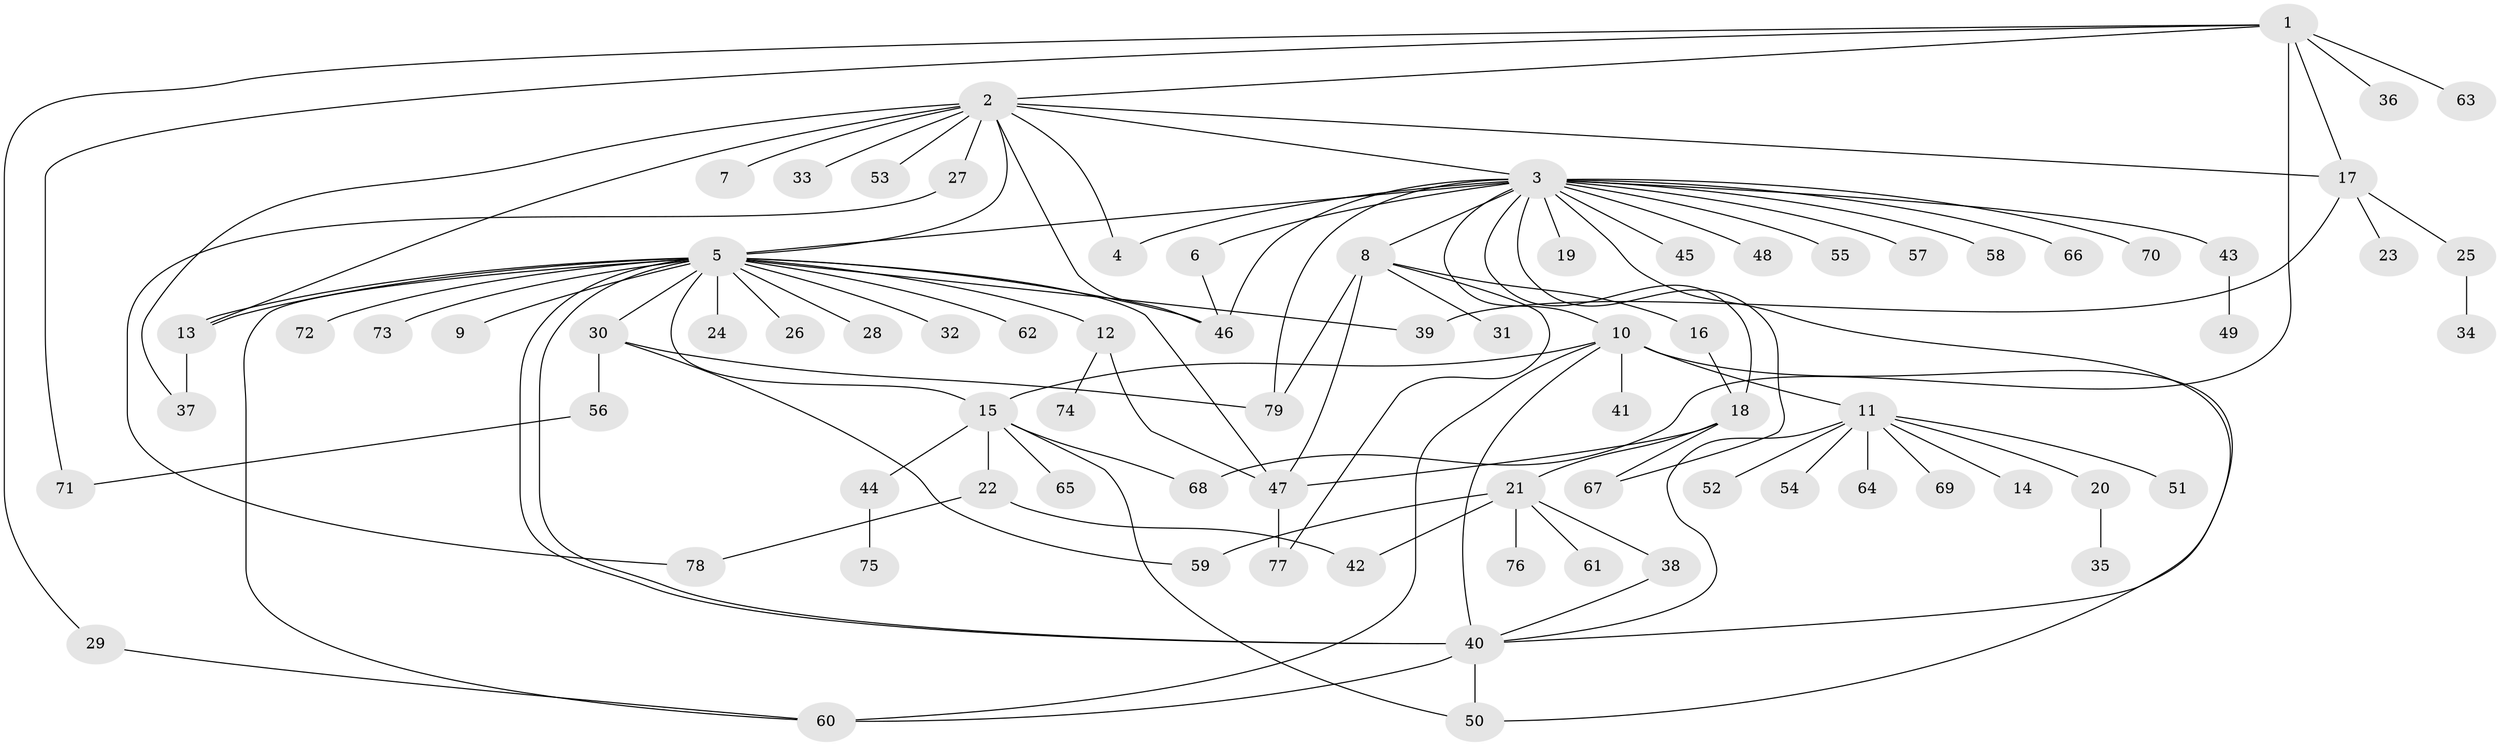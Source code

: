// Generated by graph-tools (version 1.1) at 2025/48/03/09/25 04:48:16]
// undirected, 79 vertices, 112 edges
graph export_dot {
graph [start="1"]
  node [color=gray90,style=filled];
  1;
  2;
  3;
  4;
  5;
  6;
  7;
  8;
  9;
  10;
  11;
  12;
  13;
  14;
  15;
  16;
  17;
  18;
  19;
  20;
  21;
  22;
  23;
  24;
  25;
  26;
  27;
  28;
  29;
  30;
  31;
  32;
  33;
  34;
  35;
  36;
  37;
  38;
  39;
  40;
  41;
  42;
  43;
  44;
  45;
  46;
  47;
  48;
  49;
  50;
  51;
  52;
  53;
  54;
  55;
  56;
  57;
  58;
  59;
  60;
  61;
  62;
  63;
  64;
  65;
  66;
  67;
  68;
  69;
  70;
  71;
  72;
  73;
  74;
  75;
  76;
  77;
  78;
  79;
  1 -- 2;
  1 -- 17;
  1 -- 29;
  1 -- 36;
  1 -- 63;
  1 -- 68;
  1 -- 71;
  2 -- 3;
  2 -- 4;
  2 -- 5;
  2 -- 7;
  2 -- 13;
  2 -- 17;
  2 -- 27;
  2 -- 33;
  2 -- 37;
  2 -- 46;
  2 -- 53;
  3 -- 4;
  3 -- 5;
  3 -- 6;
  3 -- 8;
  3 -- 10;
  3 -- 18;
  3 -- 19;
  3 -- 40;
  3 -- 43;
  3 -- 45;
  3 -- 46;
  3 -- 48;
  3 -- 55;
  3 -- 57;
  3 -- 58;
  3 -- 66;
  3 -- 67;
  3 -- 70;
  3 -- 79;
  5 -- 9;
  5 -- 12;
  5 -- 13;
  5 -- 13;
  5 -- 15;
  5 -- 24;
  5 -- 26;
  5 -- 28;
  5 -- 30;
  5 -- 32;
  5 -- 39;
  5 -- 40;
  5 -- 40;
  5 -- 46;
  5 -- 47;
  5 -- 60;
  5 -- 62;
  5 -- 72;
  5 -- 73;
  6 -- 46;
  8 -- 16;
  8 -- 31;
  8 -- 47;
  8 -- 77;
  8 -- 79;
  10 -- 11;
  10 -- 15;
  10 -- 40;
  10 -- 41;
  10 -- 50;
  10 -- 60;
  11 -- 14;
  11 -- 20;
  11 -- 40;
  11 -- 51;
  11 -- 52;
  11 -- 54;
  11 -- 64;
  11 -- 69;
  12 -- 47;
  12 -- 74;
  13 -- 37;
  15 -- 22;
  15 -- 44;
  15 -- 50;
  15 -- 65;
  15 -- 68;
  16 -- 18;
  17 -- 23;
  17 -- 25;
  17 -- 39;
  18 -- 21;
  18 -- 47;
  18 -- 67;
  20 -- 35;
  21 -- 38;
  21 -- 42;
  21 -- 59;
  21 -- 61;
  21 -- 76;
  22 -- 42;
  22 -- 78;
  25 -- 34;
  27 -- 78;
  29 -- 60;
  30 -- 56;
  30 -- 59;
  30 -- 79;
  38 -- 40;
  40 -- 50;
  40 -- 60;
  43 -- 49;
  44 -- 75;
  47 -- 77;
  56 -- 71;
}
